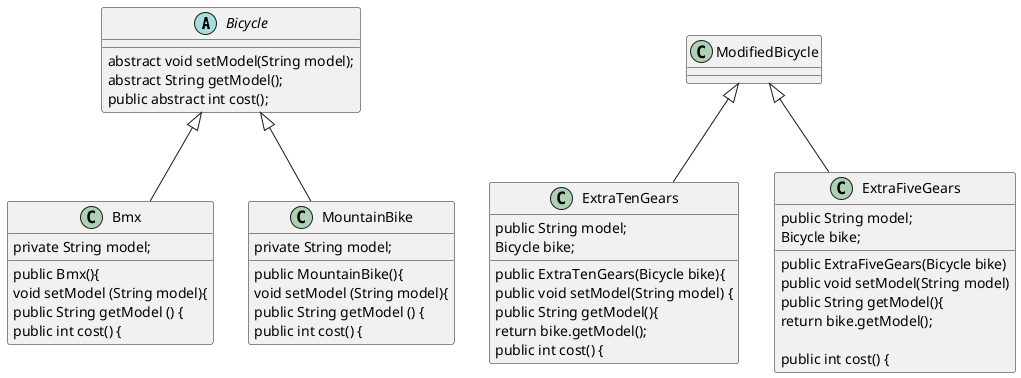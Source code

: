 @startuml

  abstract class Bicycle  {
     abstract void setModel(String model);
     abstract String getModel();
    public abstract int cost();
}
 class Bmx extends Bicycle {
    private String model;


    public Bmx(){



         void setModel (String model){



        public String getModel () {



    public int cost() {

    }
    class MountainBike extends Bicycle {
        private String model;


    public MountainBike(){



         void setModel (String model){



        public String getModel () {



        public int cost() {

        }
        class ExtraTenGears extends ModifiedBicycle{
            public String model;
            Bicycle bike;


            public ExtraTenGears(Bicycle bike){



            public void setModel(String model) {



            public String getModel(){
                return bike.getModel();



            public int cost() {

            }
            class ExtraFiveGears extends ModifiedBicycle {
                public String model;
                Bicycle bike;


                public ExtraFiveGears(Bicycle bike)


                public void setModel(String model)



                public String getModel(){
                    return bike.getModel();

                public int cost() {

                }
@enduml